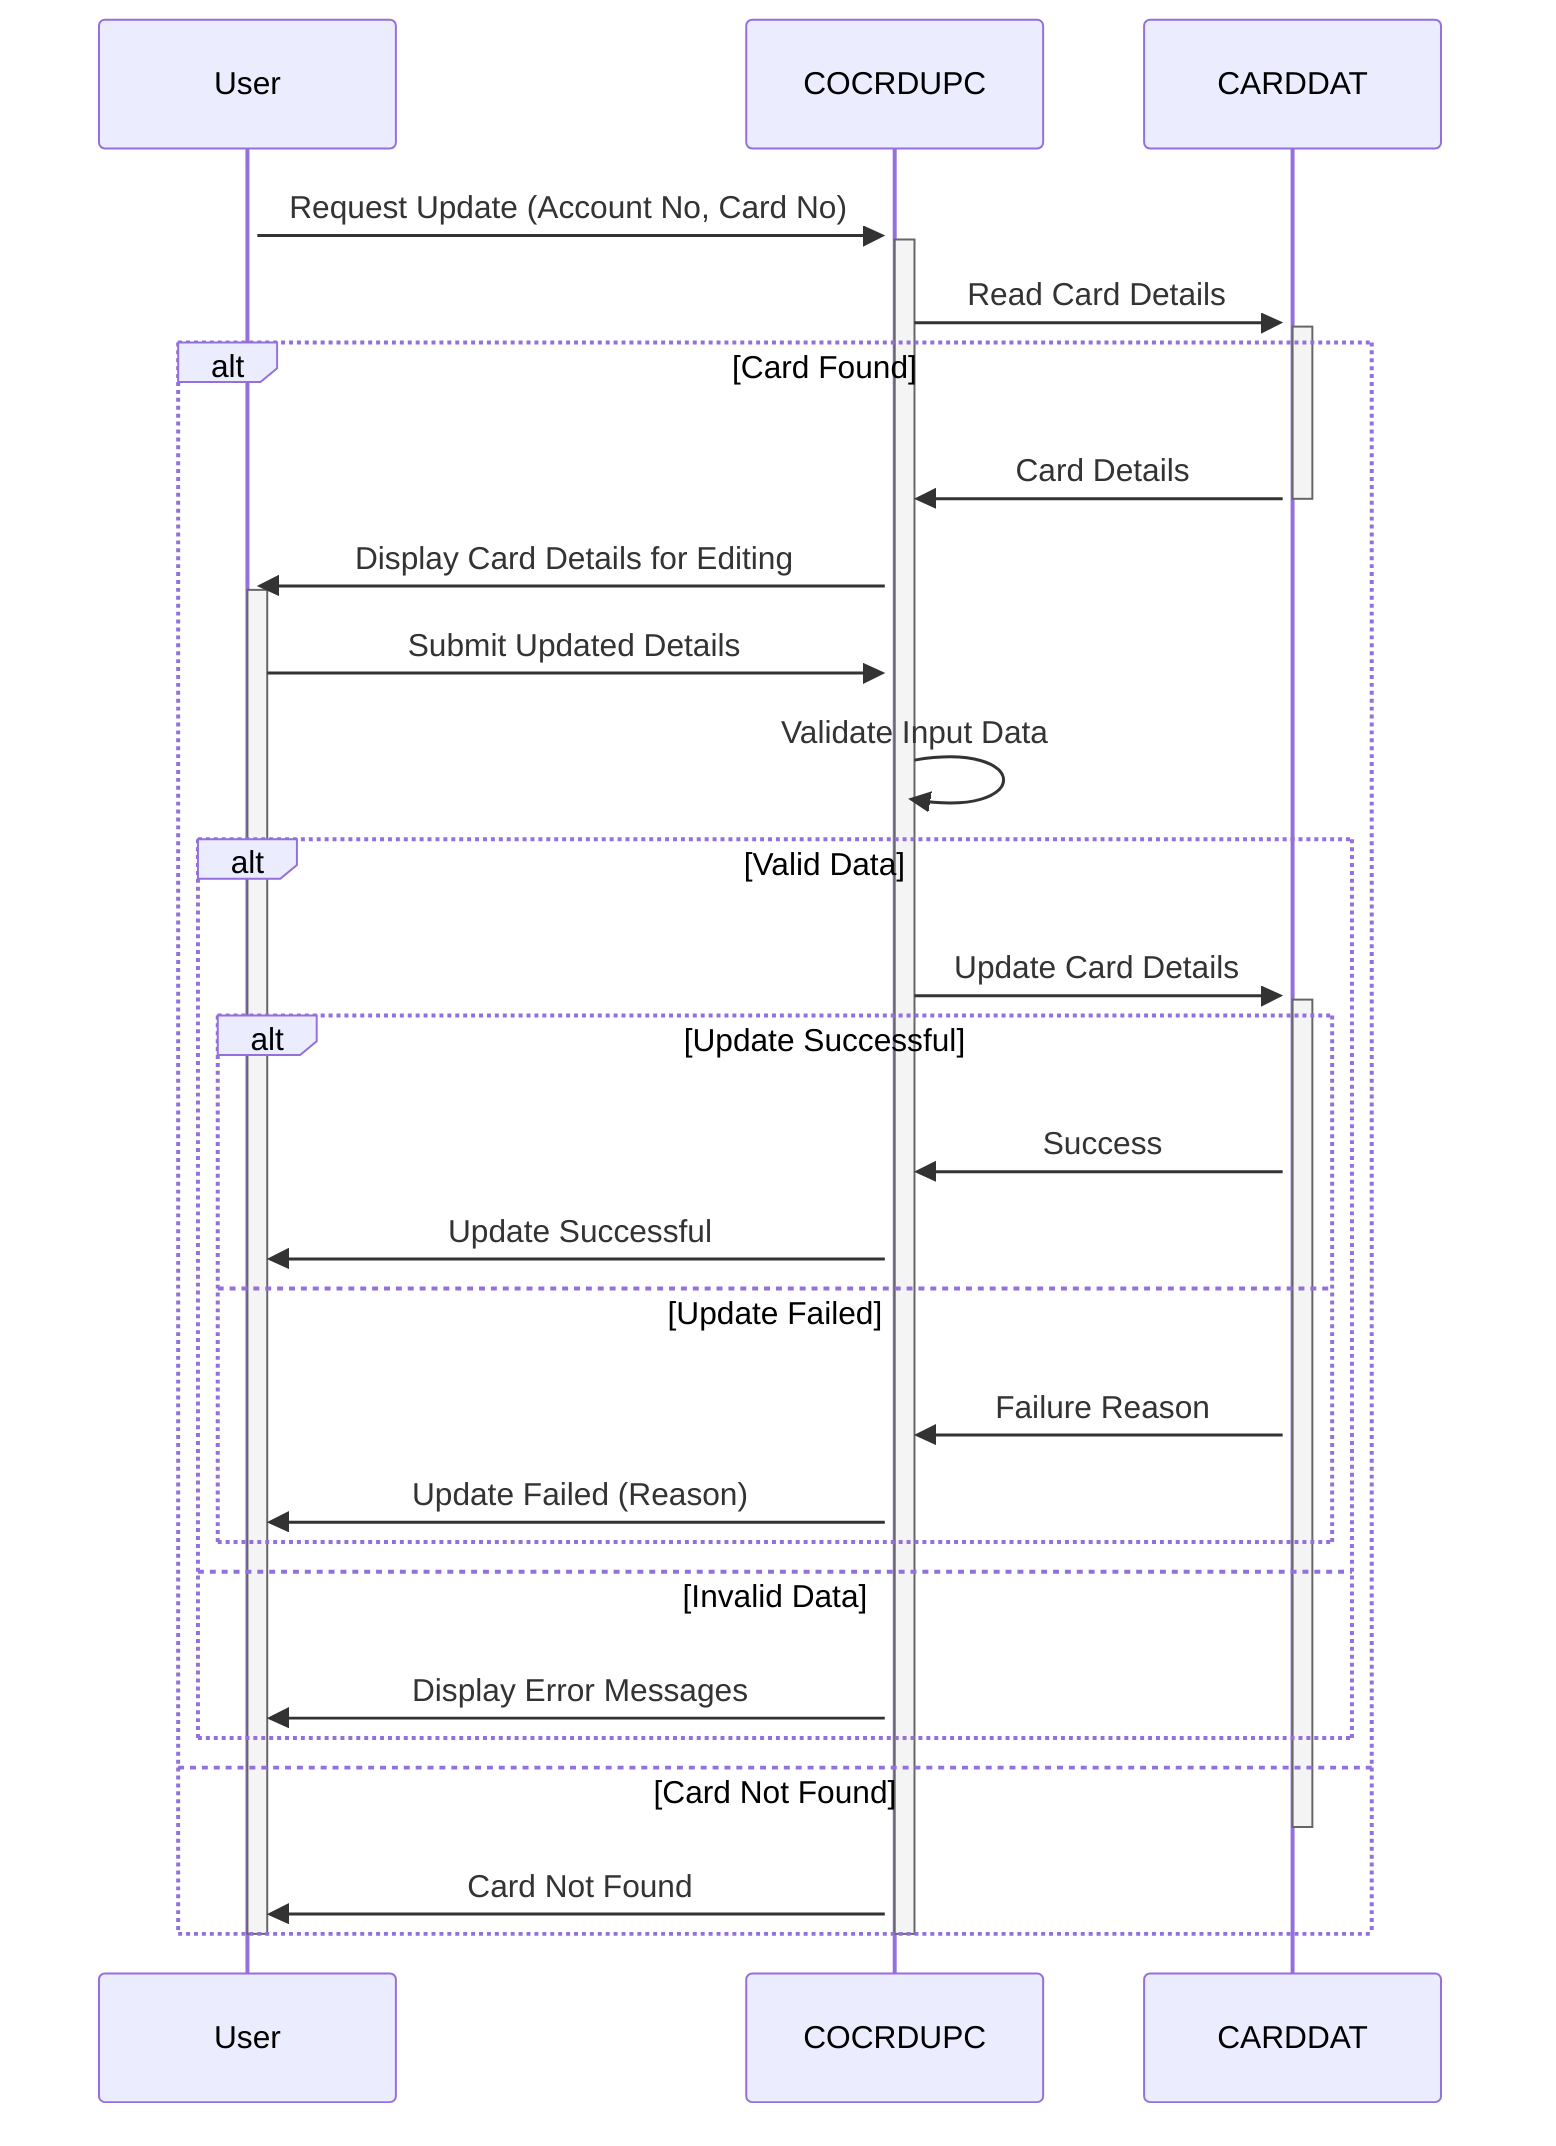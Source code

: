 sequenceDiagram
    participant User
    participant COCRDUPC
    participant CARDDAT

    activate User
    User->>+COCRDUPC: Request Update (Account No, Card No)
    activate COCRDUPC
    COCRDUPC->>+CARDDAT: Read Card Details
    activate CARDDAT
    alt Card Found
        CARDDAT->>-COCRDUPC: Card Details
        COCRDUPC->>+User: Display Card Details for Editing
        User->>COCRDUPC: Submit Updated Details
        COCRDUPC->>COCRDUPC: Validate Input Data
        alt Valid Data
            COCRDUPC->>+CARDDAT: Update Card Details
            alt Update Successful
                CARDDAT->>COCRDUPC: Success
                COCRDUPC->>User: Update Successful
            else Update Failed
                CARDDAT->>COCRDUPC: Failure Reason
                COCRDUPC->>User: Update Failed (Reason)
            end
        else Invalid Data
            COCRDUPC->>User: Display Error Messages
        end
    else Card Not Found
        deactivate CARDDAT
        COCRDUPC->>User: Card Not Found
    end
    deactivate User
    deactivate COCRDUPC